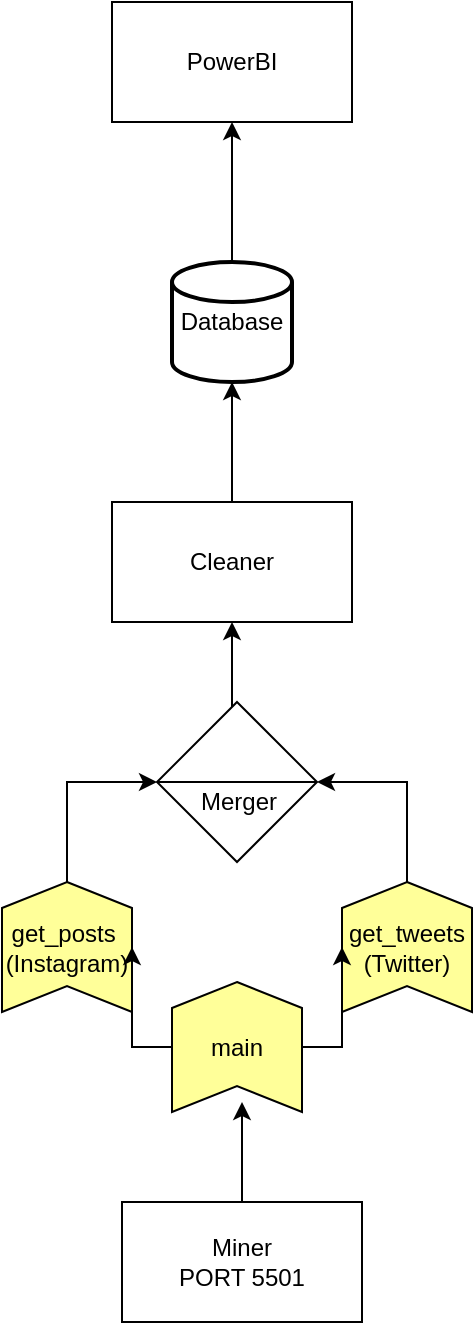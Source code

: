 <mxfile version="13.7.5" type="github">
  <diagram id="R2lEEEUBdFMjLlhIrx00" name="Page-1">
    <mxGraphModel dx="1004" dy="740" grid="1" gridSize="10" guides="1" tooltips="1" connect="1" arrows="1" fold="1" page="1" pageScale="1" pageWidth="850" pageHeight="1100" math="0" shadow="0" extFonts="Permanent Marker^https://fonts.googleapis.com/css?family=Permanent+Marker">
      <root>
        <mxCell id="0" />
        <mxCell id="1" parent="0" />
        <mxCell id="kR1uNBJ5zPGEUxJ8ohtR-41" value="" style="group" vertex="1" connectable="0" parent="1">
          <mxGeometry x="308" y="220" width="235" height="660" as="geometry" />
        </mxCell>
        <mxCell id="12" style="edgeStyle=orthogonalEdgeStyle;rounded=0;orthogonalLoop=1;jettySize=auto;html=1;" parent="kR1uNBJ5zPGEUxJ8ohtR-41" source="S-BTsB1v4fZNN3GdIcwO-2" edge="1">
          <mxGeometry relative="1" as="geometry">
            <mxPoint x="120" y="550" as="targetPoint" />
          </mxGeometry>
        </mxCell>
        <mxCell id="S-BTsB1v4fZNN3GdIcwO-2" value="Miner&lt;br&gt;PORT 5501" style="rounded=0;whiteSpace=wrap;html=1;" parent="kR1uNBJ5zPGEUxJ8ohtR-41" vertex="1">
          <mxGeometry x="60" y="600" width="120" height="60" as="geometry" />
        </mxCell>
        <mxCell id="2" value="&lt;font color=&quot;#000000&quot;&gt;get_tweets&lt;br&gt;(Twitter)&lt;br&gt;&lt;/font&gt;" style="html=1;outlineConnect=0;whiteSpace=wrap;fillColor=#ffff99;shape=mxgraph.archimate3.function;" parent="kR1uNBJ5zPGEUxJ8ohtR-41" vertex="1">
          <mxGeometry x="170" y="440" width="65" height="65" as="geometry" />
        </mxCell>
        <mxCell id="4" value="&lt;font color=&quot;#000000&quot;&gt;get_posts&amp;nbsp;&lt;br&gt;(Instagram)&lt;br&gt;&lt;/font&gt;" style="html=1;outlineConnect=0;whiteSpace=wrap;fillColor=#ffff99;shape=mxgraph.archimate3.function;" parent="kR1uNBJ5zPGEUxJ8ohtR-41" vertex="1">
          <mxGeometry y="440" width="65" height="65" as="geometry" />
        </mxCell>
        <mxCell id="kR1uNBJ5zPGEUxJ8ohtR-39" style="edgeStyle=orthogonalEdgeStyle;rounded=0;orthogonalLoop=1;jettySize=auto;html=1;entryX=0.5;entryY=1;entryDx=0;entryDy=0;" edge="1" parent="kR1uNBJ5zPGEUxJ8ohtR-41" source="7" target="29">
          <mxGeometry relative="1" as="geometry">
            <mxPoint x="115" y="70" as="targetPoint" />
          </mxGeometry>
        </mxCell>
        <mxCell id="7" value="Database" style="strokeWidth=2;html=1;shape=mxgraph.flowchart.database;whiteSpace=wrap;" parent="kR1uNBJ5zPGEUxJ8ohtR-41" vertex="1">
          <mxGeometry x="85" y="130" width="60" height="60" as="geometry" />
        </mxCell>
        <mxCell id="14" style="edgeStyle=orthogonalEdgeStyle;rounded=0;orthogonalLoop=1;jettySize=auto;html=1;" parent="kR1uNBJ5zPGEUxJ8ohtR-41" source="13" target="4" edge="1">
          <mxGeometry relative="1" as="geometry" />
        </mxCell>
        <mxCell id="15" style="edgeStyle=orthogonalEdgeStyle;rounded=0;orthogonalLoop=1;jettySize=auto;html=1;" parent="kR1uNBJ5zPGEUxJ8ohtR-41" source="13" target="2" edge="1">
          <mxGeometry relative="1" as="geometry" />
        </mxCell>
        <mxCell id="13" value="&lt;font color=&quot;#000000&quot;&gt;main&lt;br&gt;&lt;/font&gt;" style="html=1;outlineConnect=0;whiteSpace=wrap;fillColor=#ffff99;shape=mxgraph.archimate3.function;" parent="kR1uNBJ5zPGEUxJ8ohtR-41" vertex="1">
          <mxGeometry x="85" y="490" width="65" height="65" as="geometry" />
        </mxCell>
        <mxCell id="28" style="edgeStyle=orthogonalEdgeStyle;rounded=0;orthogonalLoop=1;jettySize=auto;html=1;entryX=0.5;entryY=1;entryDx=0;entryDy=0;entryPerimeter=0;" parent="kR1uNBJ5zPGEUxJ8ohtR-41" source="23" edge="1" target="7">
          <mxGeometry relative="1" as="geometry">
            <mxPoint x="115" y="200" as="targetPoint" />
          </mxGeometry>
        </mxCell>
        <mxCell id="23" value="Cleaner" style="rounded=0;whiteSpace=wrap;html=1;" parent="kR1uNBJ5zPGEUxJ8ohtR-41" vertex="1">
          <mxGeometry x="55" y="250" width="120" height="60" as="geometry" />
        </mxCell>
        <mxCell id="27" style="edgeStyle=orthogonalEdgeStyle;rounded=0;orthogonalLoop=1;jettySize=auto;html=1;entryX=0.5;entryY=1;entryDx=0;entryDy=0;" parent="kR1uNBJ5zPGEUxJ8ohtR-41" source="24" target="23" edge="1">
          <mxGeometry relative="1" as="geometry">
            <Array as="points">
              <mxPoint x="115" y="330" />
              <mxPoint x="115" y="330" />
            </Array>
          </mxGeometry>
        </mxCell>
        <mxCell id="24" value="" style="shape=sortShape;perimeter=rhombusPerimeter;whiteSpace=wrap;html=1;" parent="kR1uNBJ5zPGEUxJ8ohtR-41" vertex="1">
          <mxGeometry x="77.5" y="350" width="80" height="80" as="geometry" />
        </mxCell>
        <mxCell id="26" style="edgeStyle=orthogonalEdgeStyle;rounded=0;orthogonalLoop=1;jettySize=auto;html=1;entryX=1;entryY=0.5;entryDx=0;entryDy=0;" parent="kR1uNBJ5zPGEUxJ8ohtR-41" source="2" target="24" edge="1">
          <mxGeometry relative="1" as="geometry">
            <Array as="points">
              <mxPoint x="202" y="390" />
            </Array>
          </mxGeometry>
        </mxCell>
        <mxCell id="25" style="edgeStyle=orthogonalEdgeStyle;rounded=0;orthogonalLoop=1;jettySize=auto;html=1;entryX=0;entryY=0.5;entryDx=0;entryDy=0;" parent="kR1uNBJ5zPGEUxJ8ohtR-41" source="4" target="24" edge="1">
          <mxGeometry relative="1" as="geometry">
            <Array as="points">
              <mxPoint x="32" y="390" />
            </Array>
          </mxGeometry>
        </mxCell>
        <mxCell id="29" value="PowerBI" style="rounded=0;whiteSpace=wrap;html=1;" parent="kR1uNBJ5zPGEUxJ8ohtR-41" vertex="1">
          <mxGeometry x="55" width="120" height="60" as="geometry" />
        </mxCell>
        <mxCell id="kR1uNBJ5zPGEUxJ8ohtR-40" value="Merger" style="text;html=1;align=center;verticalAlign=middle;resizable=0;points=[];autosize=1;" vertex="1" parent="kR1uNBJ5zPGEUxJ8ohtR-41">
          <mxGeometry x="92.5" y="390" width="50" height="20" as="geometry" />
        </mxCell>
      </root>
    </mxGraphModel>
  </diagram>
</mxfile>
